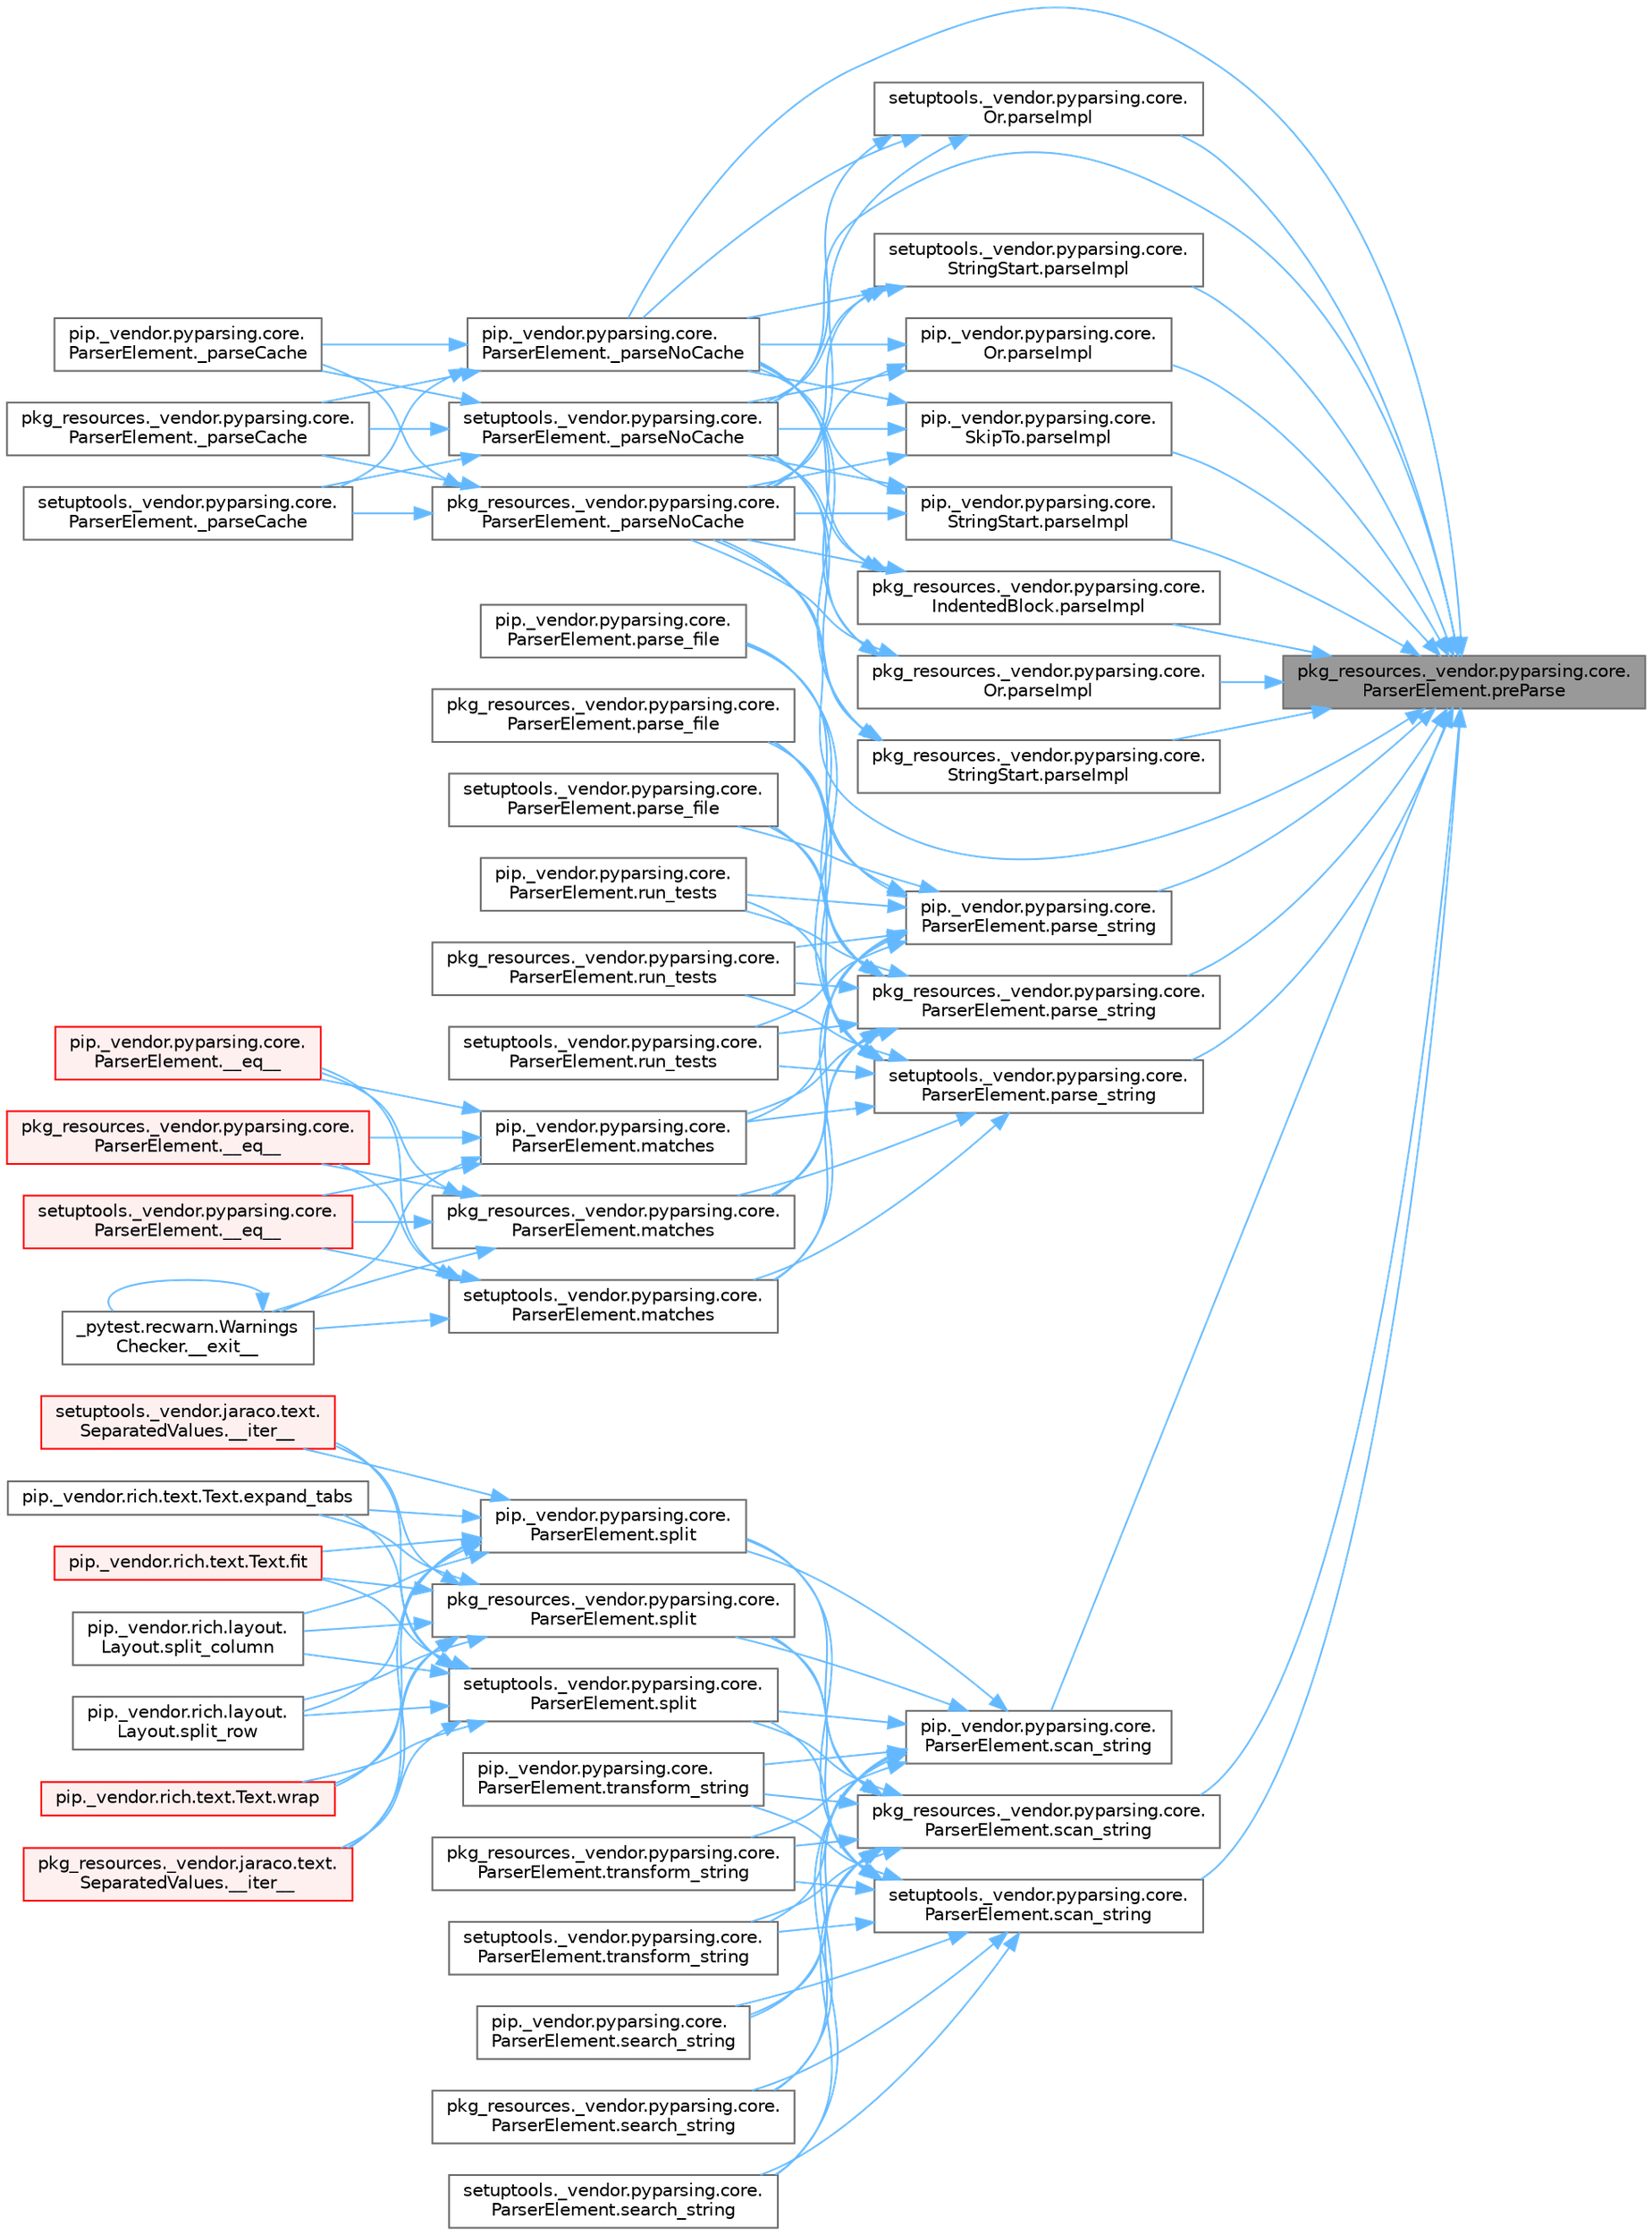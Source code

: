 digraph "pkg_resources._vendor.pyparsing.core.ParserElement.preParse"
{
 // LATEX_PDF_SIZE
  bgcolor="transparent";
  edge [fontname=Helvetica,fontsize=10,labelfontname=Helvetica,labelfontsize=10];
  node [fontname=Helvetica,fontsize=10,shape=box,height=0.2,width=0.4];
  rankdir="RL";
  Node1 [id="Node000001",label="pkg_resources._vendor.pyparsing.core.\lParserElement.preParse",height=0.2,width=0.4,color="gray40", fillcolor="grey60", style="filled", fontcolor="black",tooltip=" "];
  Node1 -> Node2 [id="edge1_Node000001_Node000002",dir="back",color="steelblue1",style="solid",tooltip=" "];
  Node2 [id="Node000002",label="pip._vendor.pyparsing.core.\lParserElement._parseNoCache",height=0.2,width=0.4,color="grey40", fillcolor="white", style="filled",URL="$classpip_1_1__vendor_1_1pyparsing_1_1core_1_1_parser_element.html#af319bff1f8ae463c29689bc902788e50",tooltip=" "];
  Node2 -> Node3 [id="edge2_Node000002_Node000003",dir="back",color="steelblue1",style="solid",tooltip=" "];
  Node3 [id="Node000003",label="pip._vendor.pyparsing.core.\lParserElement._parseCache",height=0.2,width=0.4,color="grey40", fillcolor="white", style="filled",URL="$classpip_1_1__vendor_1_1pyparsing_1_1core_1_1_parser_element.html#a5614d581e42d84b716b0dcab98157c88",tooltip=" "];
  Node2 -> Node4 [id="edge3_Node000002_Node000004",dir="back",color="steelblue1",style="solid",tooltip=" "];
  Node4 [id="Node000004",label="pkg_resources._vendor.pyparsing.core.\lParserElement._parseCache",height=0.2,width=0.4,color="grey40", fillcolor="white", style="filled",URL="$classpkg__resources_1_1__vendor_1_1pyparsing_1_1core_1_1_parser_element.html#a1a69c7785a92769109263bd940ab37ae",tooltip=" "];
  Node2 -> Node5 [id="edge4_Node000002_Node000005",dir="back",color="steelblue1",style="solid",tooltip=" "];
  Node5 [id="Node000005",label="setuptools._vendor.pyparsing.core.\lParserElement._parseCache",height=0.2,width=0.4,color="grey40", fillcolor="white", style="filled",URL="$classsetuptools_1_1__vendor_1_1pyparsing_1_1core_1_1_parser_element.html#aad2d74190c4edf9d86294fe1907cffba",tooltip=" "];
  Node1 -> Node6 [id="edge5_Node000001_Node000006",dir="back",color="steelblue1",style="solid",tooltip=" "];
  Node6 [id="Node000006",label="pkg_resources._vendor.pyparsing.core.\lParserElement._parseNoCache",height=0.2,width=0.4,color="grey40", fillcolor="white", style="filled",URL="$classpkg__resources_1_1__vendor_1_1pyparsing_1_1core_1_1_parser_element.html#ae74acbecf9daa6eccbb3c02112745915",tooltip=" "];
  Node6 -> Node3 [id="edge6_Node000006_Node000003",dir="back",color="steelblue1",style="solid",tooltip=" "];
  Node6 -> Node4 [id="edge7_Node000006_Node000004",dir="back",color="steelblue1",style="solid",tooltip=" "];
  Node6 -> Node5 [id="edge8_Node000006_Node000005",dir="back",color="steelblue1",style="solid",tooltip=" "];
  Node1 -> Node7 [id="edge9_Node000001_Node000007",dir="back",color="steelblue1",style="solid",tooltip=" "];
  Node7 [id="Node000007",label="setuptools._vendor.pyparsing.core.\lParserElement._parseNoCache",height=0.2,width=0.4,color="grey40", fillcolor="white", style="filled",URL="$classsetuptools_1_1__vendor_1_1pyparsing_1_1core_1_1_parser_element.html#ac87deeca77414208ea7ac3e6f23accc5",tooltip=" "];
  Node7 -> Node3 [id="edge10_Node000007_Node000003",dir="back",color="steelblue1",style="solid",tooltip=" "];
  Node7 -> Node4 [id="edge11_Node000007_Node000004",dir="back",color="steelblue1",style="solid",tooltip=" "];
  Node7 -> Node5 [id="edge12_Node000007_Node000005",dir="back",color="steelblue1",style="solid",tooltip=" "];
  Node1 -> Node8 [id="edge13_Node000001_Node000008",dir="back",color="steelblue1",style="solid",tooltip=" "];
  Node8 [id="Node000008",label="pip._vendor.pyparsing.core.\lParserElement.parse_string",height=0.2,width=0.4,color="grey40", fillcolor="white", style="filled",URL="$classpip_1_1__vendor_1_1pyparsing_1_1core_1_1_parser_element.html#ac17206f98799aeb9149ef0873423fb3d",tooltip=" "];
  Node8 -> Node9 [id="edge14_Node000008_Node000009",dir="back",color="steelblue1",style="solid",tooltip=" "];
  Node9 [id="Node000009",label="pip._vendor.pyparsing.core.\lParserElement.matches",height=0.2,width=0.4,color="grey40", fillcolor="white", style="filled",URL="$classpip_1_1__vendor_1_1pyparsing_1_1core_1_1_parser_element.html#a506dbc15b395eb36dc4f6cbc0fdf143a",tooltip=" "];
  Node9 -> Node10 [id="edge15_Node000009_Node000010",dir="back",color="steelblue1",style="solid",tooltip=" "];
  Node10 [id="Node000010",label="pip._vendor.pyparsing.core.\lParserElement.__eq__",height=0.2,width=0.4,color="red", fillcolor="#FFF0F0", style="filled",URL="$classpip_1_1__vendor_1_1pyparsing_1_1core_1_1_parser_element.html#a56ccd877aaaa23f3bf1adb7bcc0b46ec",tooltip=" "];
  Node9 -> Node19 [id="edge16_Node000009_Node000019",dir="back",color="steelblue1",style="solid",tooltip=" "];
  Node19 [id="Node000019",label="pkg_resources._vendor.pyparsing.core.\lParserElement.__eq__",height=0.2,width=0.4,color="red", fillcolor="#FFF0F0", style="filled",URL="$classpkg__resources_1_1__vendor_1_1pyparsing_1_1core_1_1_parser_element.html#a7a018d9eabb371a3a8cbeff784e873eb",tooltip=" "];
  Node9 -> Node20 [id="edge17_Node000009_Node000020",dir="back",color="steelblue1",style="solid",tooltip=" "];
  Node20 [id="Node000020",label="setuptools._vendor.pyparsing.core.\lParserElement.__eq__",height=0.2,width=0.4,color="red", fillcolor="#FFF0F0", style="filled",URL="$classsetuptools_1_1__vendor_1_1pyparsing_1_1core_1_1_parser_element.html#a2fba49725ed4d403a97bf0955a516d7a",tooltip=" "];
  Node9 -> Node21 [id="edge18_Node000009_Node000021",dir="back",color="steelblue1",style="solid",tooltip=" "];
  Node21 [id="Node000021",label="_pytest.recwarn.Warnings\lChecker.__exit__",height=0.2,width=0.4,color="grey40", fillcolor="white", style="filled",URL="$class__pytest_1_1recwarn_1_1_warnings_checker.html#adbd5f497538ea80f1d35b87e75c055a8",tooltip=" "];
  Node21 -> Node21 [id="edge19_Node000021_Node000021",dir="back",color="steelblue1",style="solid",tooltip=" "];
  Node8 -> Node22 [id="edge20_Node000008_Node000022",dir="back",color="steelblue1",style="solid",tooltip=" "];
  Node22 [id="Node000022",label="pkg_resources._vendor.pyparsing.core.\lParserElement.matches",height=0.2,width=0.4,color="grey40", fillcolor="white", style="filled",URL="$classpkg__resources_1_1__vendor_1_1pyparsing_1_1core_1_1_parser_element.html#a83b843cc10043a223825a7b6ee2bf3ed",tooltip=" "];
  Node22 -> Node10 [id="edge21_Node000022_Node000010",dir="back",color="steelblue1",style="solid",tooltip=" "];
  Node22 -> Node19 [id="edge22_Node000022_Node000019",dir="back",color="steelblue1",style="solid",tooltip=" "];
  Node22 -> Node20 [id="edge23_Node000022_Node000020",dir="back",color="steelblue1",style="solid",tooltip=" "];
  Node22 -> Node21 [id="edge24_Node000022_Node000021",dir="back",color="steelblue1",style="solid",tooltip=" "];
  Node8 -> Node23 [id="edge25_Node000008_Node000023",dir="back",color="steelblue1",style="solid",tooltip=" "];
  Node23 [id="Node000023",label="setuptools._vendor.pyparsing.core.\lParserElement.matches",height=0.2,width=0.4,color="grey40", fillcolor="white", style="filled",URL="$classsetuptools_1_1__vendor_1_1pyparsing_1_1core_1_1_parser_element.html#a340c5dbbc0054029fa245e398f694e14",tooltip=" "];
  Node23 -> Node10 [id="edge26_Node000023_Node000010",dir="back",color="steelblue1",style="solid",tooltip=" "];
  Node23 -> Node19 [id="edge27_Node000023_Node000019",dir="back",color="steelblue1",style="solid",tooltip=" "];
  Node23 -> Node20 [id="edge28_Node000023_Node000020",dir="back",color="steelblue1",style="solid",tooltip=" "];
  Node23 -> Node21 [id="edge29_Node000023_Node000021",dir="back",color="steelblue1",style="solid",tooltip=" "];
  Node8 -> Node24 [id="edge30_Node000008_Node000024",dir="back",color="steelblue1",style="solid",tooltip=" "];
  Node24 [id="Node000024",label="pip._vendor.pyparsing.core.\lParserElement.parse_file",height=0.2,width=0.4,color="grey40", fillcolor="white", style="filled",URL="$classpip_1_1__vendor_1_1pyparsing_1_1core_1_1_parser_element.html#a161e1fa167881e4e3fa9f26155612ed1",tooltip=" "];
  Node8 -> Node25 [id="edge31_Node000008_Node000025",dir="back",color="steelblue1",style="solid",tooltip=" "];
  Node25 [id="Node000025",label="pkg_resources._vendor.pyparsing.core.\lParserElement.parse_file",height=0.2,width=0.4,color="grey40", fillcolor="white", style="filled",URL="$classpkg__resources_1_1__vendor_1_1pyparsing_1_1core_1_1_parser_element.html#a4b7f81ada4824fcac02e6fae60e97154",tooltip=" "];
  Node8 -> Node26 [id="edge32_Node000008_Node000026",dir="back",color="steelblue1",style="solid",tooltip=" "];
  Node26 [id="Node000026",label="setuptools._vendor.pyparsing.core.\lParserElement.parse_file",height=0.2,width=0.4,color="grey40", fillcolor="white", style="filled",URL="$classsetuptools_1_1__vendor_1_1pyparsing_1_1core_1_1_parser_element.html#a8f9b8fccb7fc5a55bc10cb3ab46cf419",tooltip=" "];
  Node8 -> Node27 [id="edge33_Node000008_Node000027",dir="back",color="steelblue1",style="solid",tooltip=" "];
  Node27 [id="Node000027",label="pip._vendor.pyparsing.core.\lParserElement.run_tests",height=0.2,width=0.4,color="grey40", fillcolor="white", style="filled",URL="$classpip_1_1__vendor_1_1pyparsing_1_1core_1_1_parser_element.html#a35107e02c57a82575247354b2ffe5d63",tooltip=" "];
  Node8 -> Node28 [id="edge34_Node000008_Node000028",dir="back",color="steelblue1",style="solid",tooltip=" "];
  Node28 [id="Node000028",label="pkg_resources._vendor.pyparsing.core.\lParserElement.run_tests",height=0.2,width=0.4,color="grey40", fillcolor="white", style="filled",URL="$classpkg__resources_1_1__vendor_1_1pyparsing_1_1core_1_1_parser_element.html#a10e2c2c94b6bedd4a9bac706beb1f8e4",tooltip=" "];
  Node8 -> Node29 [id="edge35_Node000008_Node000029",dir="back",color="steelblue1",style="solid",tooltip=" "];
  Node29 [id="Node000029",label="setuptools._vendor.pyparsing.core.\lParserElement.run_tests",height=0.2,width=0.4,color="grey40", fillcolor="white", style="filled",URL="$classsetuptools_1_1__vendor_1_1pyparsing_1_1core_1_1_parser_element.html#a67d4875fb1c02837aae5bb1e763532ba",tooltip=" "];
  Node1 -> Node30 [id="edge36_Node000001_Node000030",dir="back",color="steelblue1",style="solid",tooltip=" "];
  Node30 [id="Node000030",label="pkg_resources._vendor.pyparsing.core.\lParserElement.parse_string",height=0.2,width=0.4,color="grey40", fillcolor="white", style="filled",URL="$classpkg__resources_1_1__vendor_1_1pyparsing_1_1core_1_1_parser_element.html#a8c3e947b9af4425a1b7f4c8db034a549",tooltip=" "];
  Node30 -> Node9 [id="edge37_Node000030_Node000009",dir="back",color="steelblue1",style="solid",tooltip=" "];
  Node30 -> Node22 [id="edge38_Node000030_Node000022",dir="back",color="steelblue1",style="solid",tooltip=" "];
  Node30 -> Node23 [id="edge39_Node000030_Node000023",dir="back",color="steelblue1",style="solid",tooltip=" "];
  Node30 -> Node24 [id="edge40_Node000030_Node000024",dir="back",color="steelblue1",style="solid",tooltip=" "];
  Node30 -> Node25 [id="edge41_Node000030_Node000025",dir="back",color="steelblue1",style="solid",tooltip=" "];
  Node30 -> Node26 [id="edge42_Node000030_Node000026",dir="back",color="steelblue1",style="solid",tooltip=" "];
  Node30 -> Node27 [id="edge43_Node000030_Node000027",dir="back",color="steelblue1",style="solid",tooltip=" "];
  Node30 -> Node28 [id="edge44_Node000030_Node000028",dir="back",color="steelblue1",style="solid",tooltip=" "];
  Node30 -> Node29 [id="edge45_Node000030_Node000029",dir="back",color="steelblue1",style="solid",tooltip=" "];
  Node1 -> Node31 [id="edge46_Node000001_Node000031",dir="back",color="steelblue1",style="solid",tooltip=" "];
  Node31 [id="Node000031",label="setuptools._vendor.pyparsing.core.\lParserElement.parse_string",height=0.2,width=0.4,color="grey40", fillcolor="white", style="filled",URL="$classsetuptools_1_1__vendor_1_1pyparsing_1_1core_1_1_parser_element.html#a4bceb4c6190dd0bd2ea4c6ef9e8fe6f9",tooltip=" "];
  Node31 -> Node9 [id="edge47_Node000031_Node000009",dir="back",color="steelblue1",style="solid",tooltip=" "];
  Node31 -> Node22 [id="edge48_Node000031_Node000022",dir="back",color="steelblue1",style="solid",tooltip=" "];
  Node31 -> Node23 [id="edge49_Node000031_Node000023",dir="back",color="steelblue1",style="solid",tooltip=" "];
  Node31 -> Node24 [id="edge50_Node000031_Node000024",dir="back",color="steelblue1",style="solid",tooltip=" "];
  Node31 -> Node25 [id="edge51_Node000031_Node000025",dir="back",color="steelblue1",style="solid",tooltip=" "];
  Node31 -> Node26 [id="edge52_Node000031_Node000026",dir="back",color="steelblue1",style="solid",tooltip=" "];
  Node31 -> Node27 [id="edge53_Node000031_Node000027",dir="back",color="steelblue1",style="solid",tooltip=" "];
  Node31 -> Node28 [id="edge54_Node000031_Node000028",dir="back",color="steelblue1",style="solid",tooltip=" "];
  Node31 -> Node29 [id="edge55_Node000031_Node000029",dir="back",color="steelblue1",style="solid",tooltip=" "];
  Node1 -> Node32 [id="edge56_Node000001_Node000032",dir="back",color="steelblue1",style="solid",tooltip=" "];
  Node32 [id="Node000032",label="pip._vendor.pyparsing.core.\lOr.parseImpl",height=0.2,width=0.4,color="grey40", fillcolor="white", style="filled",URL="$classpip_1_1__vendor_1_1pyparsing_1_1core_1_1_or.html#aa87fa541bf2e82791e105dbf64c79958",tooltip=" "];
  Node32 -> Node2 [id="edge57_Node000032_Node000002",dir="back",color="steelblue1",style="solid",tooltip=" "];
  Node32 -> Node6 [id="edge58_Node000032_Node000006",dir="back",color="steelblue1",style="solid",tooltip=" "];
  Node32 -> Node7 [id="edge59_Node000032_Node000007",dir="back",color="steelblue1",style="solid",tooltip=" "];
  Node1 -> Node33 [id="edge60_Node000001_Node000033",dir="back",color="steelblue1",style="solid",tooltip=" "];
  Node33 [id="Node000033",label="pip._vendor.pyparsing.core.\lSkipTo.parseImpl",height=0.2,width=0.4,color="grey40", fillcolor="white", style="filled",URL="$classpip_1_1__vendor_1_1pyparsing_1_1core_1_1_skip_to.html#affdf1659343a347cd9853247ed2cfc37",tooltip=" "];
  Node33 -> Node2 [id="edge61_Node000033_Node000002",dir="back",color="steelblue1",style="solid",tooltip=" "];
  Node33 -> Node6 [id="edge62_Node000033_Node000006",dir="back",color="steelblue1",style="solid",tooltip=" "];
  Node33 -> Node7 [id="edge63_Node000033_Node000007",dir="back",color="steelblue1",style="solid",tooltip=" "];
  Node1 -> Node34 [id="edge64_Node000001_Node000034",dir="back",color="steelblue1",style="solid",tooltip=" "];
  Node34 [id="Node000034",label="pip._vendor.pyparsing.core.\lStringStart.parseImpl",height=0.2,width=0.4,color="grey40", fillcolor="white", style="filled",URL="$classpip_1_1__vendor_1_1pyparsing_1_1core_1_1_string_start.html#ade7d9a10260522396b9756347737ec21",tooltip=" "];
  Node34 -> Node2 [id="edge65_Node000034_Node000002",dir="back",color="steelblue1",style="solid",tooltip=" "];
  Node34 -> Node6 [id="edge66_Node000034_Node000006",dir="back",color="steelblue1",style="solid",tooltip=" "];
  Node34 -> Node7 [id="edge67_Node000034_Node000007",dir="back",color="steelblue1",style="solid",tooltip=" "];
  Node1 -> Node35 [id="edge68_Node000001_Node000035",dir="back",color="steelblue1",style="solid",tooltip=" "];
  Node35 [id="Node000035",label="pkg_resources._vendor.pyparsing.core.\lIndentedBlock.parseImpl",height=0.2,width=0.4,color="grey40", fillcolor="white", style="filled",URL="$classpkg__resources_1_1__vendor_1_1pyparsing_1_1core_1_1_indented_block.html#a832e80a7ba0390c3f34ec7820642cbef",tooltip=" "];
  Node35 -> Node2 [id="edge69_Node000035_Node000002",dir="back",color="steelblue1",style="solid",tooltip=" "];
  Node35 -> Node6 [id="edge70_Node000035_Node000006",dir="back",color="steelblue1",style="solid",tooltip=" "];
  Node35 -> Node7 [id="edge71_Node000035_Node000007",dir="back",color="steelblue1",style="solid",tooltip=" "];
  Node1 -> Node36 [id="edge72_Node000001_Node000036",dir="back",color="steelblue1",style="solid",tooltip=" "];
  Node36 [id="Node000036",label="pkg_resources._vendor.pyparsing.core.\lOr.parseImpl",height=0.2,width=0.4,color="grey40", fillcolor="white", style="filled",URL="$classpkg__resources_1_1__vendor_1_1pyparsing_1_1core_1_1_or.html#ac0f75d008ee21a51ac9335d208258709",tooltip=" "];
  Node36 -> Node2 [id="edge73_Node000036_Node000002",dir="back",color="steelblue1",style="solid",tooltip=" "];
  Node36 -> Node6 [id="edge74_Node000036_Node000006",dir="back",color="steelblue1",style="solid",tooltip=" "];
  Node36 -> Node7 [id="edge75_Node000036_Node000007",dir="back",color="steelblue1",style="solid",tooltip=" "];
  Node1 -> Node37 [id="edge76_Node000001_Node000037",dir="back",color="steelblue1",style="solid",tooltip=" "];
  Node37 [id="Node000037",label="pkg_resources._vendor.pyparsing.core.\lStringStart.parseImpl",height=0.2,width=0.4,color="grey40", fillcolor="white", style="filled",URL="$classpkg__resources_1_1__vendor_1_1pyparsing_1_1core_1_1_string_start.html#a1a21abfeee7fd1a296470cf986211dfb",tooltip=" "];
  Node37 -> Node2 [id="edge77_Node000037_Node000002",dir="back",color="steelblue1",style="solid",tooltip=" "];
  Node37 -> Node6 [id="edge78_Node000037_Node000006",dir="back",color="steelblue1",style="solid",tooltip=" "];
  Node37 -> Node7 [id="edge79_Node000037_Node000007",dir="back",color="steelblue1",style="solid",tooltip=" "];
  Node1 -> Node38 [id="edge80_Node000001_Node000038",dir="back",color="steelblue1",style="solid",tooltip=" "];
  Node38 [id="Node000038",label="setuptools._vendor.pyparsing.core.\lOr.parseImpl",height=0.2,width=0.4,color="grey40", fillcolor="white", style="filled",URL="$classsetuptools_1_1__vendor_1_1pyparsing_1_1core_1_1_or.html#a1048310b5490fae52af640ad0c0e8713",tooltip=" "];
  Node38 -> Node2 [id="edge81_Node000038_Node000002",dir="back",color="steelblue1",style="solid",tooltip=" "];
  Node38 -> Node6 [id="edge82_Node000038_Node000006",dir="back",color="steelblue1",style="solid",tooltip=" "];
  Node38 -> Node7 [id="edge83_Node000038_Node000007",dir="back",color="steelblue1",style="solid",tooltip=" "];
  Node1 -> Node39 [id="edge84_Node000001_Node000039",dir="back",color="steelblue1",style="solid",tooltip=" "];
  Node39 [id="Node000039",label="setuptools._vendor.pyparsing.core.\lStringStart.parseImpl",height=0.2,width=0.4,color="grey40", fillcolor="white", style="filled",URL="$classsetuptools_1_1__vendor_1_1pyparsing_1_1core_1_1_string_start.html#a9da67c63addf96d553d7b5bb1cf85907",tooltip=" "];
  Node39 -> Node2 [id="edge85_Node000039_Node000002",dir="back",color="steelblue1",style="solid",tooltip=" "];
  Node39 -> Node6 [id="edge86_Node000039_Node000006",dir="back",color="steelblue1",style="solid",tooltip=" "];
  Node39 -> Node7 [id="edge87_Node000039_Node000007",dir="back",color="steelblue1",style="solid",tooltip=" "];
  Node1 -> Node40 [id="edge88_Node000001_Node000040",dir="back",color="steelblue1",style="solid",tooltip=" "];
  Node40 [id="Node000040",label="pip._vendor.pyparsing.core.\lParserElement.scan_string",height=0.2,width=0.4,color="grey40", fillcolor="white", style="filled",URL="$classpip_1_1__vendor_1_1pyparsing_1_1core_1_1_parser_element.html#a0a066b31d55597f3b2ac426eab0ef7a8",tooltip=" "];
  Node40 -> Node41 [id="edge89_Node000040_Node000041",dir="back",color="steelblue1",style="solid",tooltip=" "];
  Node41 [id="Node000041",label="pip._vendor.pyparsing.core.\lParserElement.search_string",height=0.2,width=0.4,color="grey40", fillcolor="white", style="filled",URL="$classpip_1_1__vendor_1_1pyparsing_1_1core_1_1_parser_element.html#a5a83c9e97aad458cf36ecb2cbc451703",tooltip=" "];
  Node40 -> Node42 [id="edge90_Node000040_Node000042",dir="back",color="steelblue1",style="solid",tooltip=" "];
  Node42 [id="Node000042",label="pkg_resources._vendor.pyparsing.core.\lParserElement.search_string",height=0.2,width=0.4,color="grey40", fillcolor="white", style="filled",URL="$classpkg__resources_1_1__vendor_1_1pyparsing_1_1core_1_1_parser_element.html#a4b5b9d98014537f14aa58afb241fb421",tooltip=" "];
  Node40 -> Node43 [id="edge91_Node000040_Node000043",dir="back",color="steelblue1",style="solid",tooltip=" "];
  Node43 [id="Node000043",label="setuptools._vendor.pyparsing.core.\lParserElement.search_string",height=0.2,width=0.4,color="grey40", fillcolor="white", style="filled",URL="$classsetuptools_1_1__vendor_1_1pyparsing_1_1core_1_1_parser_element.html#afd39623fe4bffcc694a482c83b93fd06",tooltip=" "];
  Node40 -> Node44 [id="edge92_Node000040_Node000044",dir="back",color="steelblue1",style="solid",tooltip=" "];
  Node44 [id="Node000044",label="pip._vendor.pyparsing.core.\lParserElement.split",height=0.2,width=0.4,color="grey40", fillcolor="white", style="filled",URL="$classpip_1_1__vendor_1_1pyparsing_1_1core_1_1_parser_element.html#a4d8b15e96c35f49dd311c05519c05b48",tooltip=" "];
  Node44 -> Node45 [id="edge93_Node000044_Node000045",dir="back",color="steelblue1",style="solid",tooltip=" "];
  Node45 [id="Node000045",label="pkg_resources._vendor.jaraco.text.\lSeparatedValues.__iter__",height=0.2,width=0.4,color="red", fillcolor="#FFF0F0", style="filled",URL="$classpkg__resources_1_1__vendor_1_1jaraco_1_1text_1_1_separated_values.html#ae665618e2d60d71ccc38017f931e77c0",tooltip=" "];
  Node44 -> Node48 [id="edge94_Node000044_Node000048",dir="back",color="steelblue1",style="solid",tooltip=" "];
  Node48 [id="Node000048",label="setuptools._vendor.jaraco.text.\lSeparatedValues.__iter__",height=0.2,width=0.4,color="red", fillcolor="#FFF0F0", style="filled",URL="$classsetuptools_1_1__vendor_1_1jaraco_1_1text_1_1_separated_values.html#a386e671741e35885b3566fcdabc8d893",tooltip=" "];
  Node44 -> Node49 [id="edge95_Node000044_Node000049",dir="back",color="steelblue1",style="solid",tooltip=" "];
  Node49 [id="Node000049",label="pip._vendor.rich.text.Text.expand_tabs",height=0.2,width=0.4,color="grey40", fillcolor="white", style="filled",URL="$classpip_1_1__vendor_1_1rich_1_1text_1_1_text.html#ad9f65ecb5a2b9b55648d525a0a58c947",tooltip=" "];
  Node44 -> Node50 [id="edge96_Node000044_Node000050",dir="back",color="steelblue1",style="solid",tooltip=" "];
  Node50 [id="Node000050",label="pip._vendor.rich.text.Text.fit",height=0.2,width=0.4,color="red", fillcolor="#FFF0F0", style="filled",URL="$classpip_1_1__vendor_1_1rich_1_1text_1_1_text.html#a1adda7f6546fb3592d473f95d0ca17b2",tooltip=" "];
  Node44 -> Node52 [id="edge97_Node000044_Node000052",dir="back",color="steelblue1",style="solid",tooltip=" "];
  Node52 [id="Node000052",label="pip._vendor.rich.layout.\lLayout.split_column",height=0.2,width=0.4,color="grey40", fillcolor="white", style="filled",URL="$classpip_1_1__vendor_1_1rich_1_1layout_1_1_layout.html#a69f88aaf1450a946026f16620d205fa4",tooltip=" "];
  Node44 -> Node53 [id="edge98_Node000044_Node000053",dir="back",color="steelblue1",style="solid",tooltip=" "];
  Node53 [id="Node000053",label="pip._vendor.rich.layout.\lLayout.split_row",height=0.2,width=0.4,color="grey40", fillcolor="white", style="filled",URL="$classpip_1_1__vendor_1_1rich_1_1layout_1_1_layout.html#a53ef6123a224b46255a62eb4e02a506e",tooltip=" "];
  Node44 -> Node54 [id="edge99_Node000044_Node000054",dir="back",color="steelblue1",style="solid",tooltip=" "];
  Node54 [id="Node000054",label="pip._vendor.rich.text.Text.wrap",height=0.2,width=0.4,color="red", fillcolor="#FFF0F0", style="filled",URL="$classpip_1_1__vendor_1_1rich_1_1text_1_1_text.html#a1b5e03c8ff260ff99dd5cbf8ff675dd1",tooltip=" "];
  Node40 -> Node3208 [id="edge100_Node000040_Node003208",dir="back",color="steelblue1",style="solid",tooltip=" "];
  Node3208 [id="Node003208",label="pkg_resources._vendor.pyparsing.core.\lParserElement.split",height=0.2,width=0.4,color="grey40", fillcolor="white", style="filled",URL="$classpkg__resources_1_1__vendor_1_1pyparsing_1_1core_1_1_parser_element.html#a194801602eaab7fd2483d6a6ef7335b7",tooltip=" "];
  Node3208 -> Node45 [id="edge101_Node003208_Node000045",dir="back",color="steelblue1",style="solid",tooltip=" "];
  Node3208 -> Node48 [id="edge102_Node003208_Node000048",dir="back",color="steelblue1",style="solid",tooltip=" "];
  Node3208 -> Node49 [id="edge103_Node003208_Node000049",dir="back",color="steelblue1",style="solid",tooltip=" "];
  Node3208 -> Node50 [id="edge104_Node003208_Node000050",dir="back",color="steelblue1",style="solid",tooltip=" "];
  Node3208 -> Node52 [id="edge105_Node003208_Node000052",dir="back",color="steelblue1",style="solid",tooltip=" "];
  Node3208 -> Node53 [id="edge106_Node003208_Node000053",dir="back",color="steelblue1",style="solid",tooltip=" "];
  Node3208 -> Node54 [id="edge107_Node003208_Node000054",dir="back",color="steelblue1",style="solid",tooltip=" "];
  Node40 -> Node3209 [id="edge108_Node000040_Node003209",dir="back",color="steelblue1",style="solid",tooltip=" "];
  Node3209 [id="Node003209",label="setuptools._vendor.pyparsing.core.\lParserElement.split",height=0.2,width=0.4,color="grey40", fillcolor="white", style="filled",URL="$classsetuptools_1_1__vendor_1_1pyparsing_1_1core_1_1_parser_element.html#a851b91f91735a7984ff943924b8f5e53",tooltip=" "];
  Node3209 -> Node45 [id="edge109_Node003209_Node000045",dir="back",color="steelblue1",style="solid",tooltip=" "];
  Node3209 -> Node48 [id="edge110_Node003209_Node000048",dir="back",color="steelblue1",style="solid",tooltip=" "];
  Node3209 -> Node49 [id="edge111_Node003209_Node000049",dir="back",color="steelblue1",style="solid",tooltip=" "];
  Node3209 -> Node50 [id="edge112_Node003209_Node000050",dir="back",color="steelblue1",style="solid",tooltip=" "];
  Node3209 -> Node52 [id="edge113_Node003209_Node000052",dir="back",color="steelblue1",style="solid",tooltip=" "];
  Node3209 -> Node53 [id="edge114_Node003209_Node000053",dir="back",color="steelblue1",style="solid",tooltip=" "];
  Node3209 -> Node54 [id="edge115_Node003209_Node000054",dir="back",color="steelblue1",style="solid",tooltip=" "];
  Node40 -> Node3210 [id="edge116_Node000040_Node003210",dir="back",color="steelblue1",style="solid",tooltip=" "];
  Node3210 [id="Node003210",label="pip._vendor.pyparsing.core.\lParserElement.transform_string",height=0.2,width=0.4,color="grey40", fillcolor="white", style="filled",URL="$classpip_1_1__vendor_1_1pyparsing_1_1core_1_1_parser_element.html#a566e130123a0445b27338a6e3ec60f19",tooltip=" "];
  Node40 -> Node3211 [id="edge117_Node000040_Node003211",dir="back",color="steelblue1",style="solid",tooltip=" "];
  Node3211 [id="Node003211",label="pkg_resources._vendor.pyparsing.core.\lParserElement.transform_string",height=0.2,width=0.4,color="grey40", fillcolor="white", style="filled",URL="$classpkg__resources_1_1__vendor_1_1pyparsing_1_1core_1_1_parser_element.html#a71a727a6ccd055ebf3c32601140ed804",tooltip=" "];
  Node40 -> Node3212 [id="edge118_Node000040_Node003212",dir="back",color="steelblue1",style="solid",tooltip=" "];
  Node3212 [id="Node003212",label="setuptools._vendor.pyparsing.core.\lParserElement.transform_string",height=0.2,width=0.4,color="grey40", fillcolor="white", style="filled",URL="$classsetuptools_1_1__vendor_1_1pyparsing_1_1core_1_1_parser_element.html#a23d5d123f33508735ec8eefe96840071",tooltip=" "];
  Node1 -> Node3213 [id="edge119_Node000001_Node003213",dir="back",color="steelblue1",style="solid",tooltip=" "];
  Node3213 [id="Node003213",label="pkg_resources._vendor.pyparsing.core.\lParserElement.scan_string",height=0.2,width=0.4,color="grey40", fillcolor="white", style="filled",URL="$classpkg__resources_1_1__vendor_1_1pyparsing_1_1core_1_1_parser_element.html#a72c2c28e4b4d308fb917b19795da3b31",tooltip=" "];
  Node3213 -> Node41 [id="edge120_Node003213_Node000041",dir="back",color="steelblue1",style="solid",tooltip=" "];
  Node3213 -> Node42 [id="edge121_Node003213_Node000042",dir="back",color="steelblue1",style="solid",tooltip=" "];
  Node3213 -> Node43 [id="edge122_Node003213_Node000043",dir="back",color="steelblue1",style="solid",tooltip=" "];
  Node3213 -> Node44 [id="edge123_Node003213_Node000044",dir="back",color="steelblue1",style="solid",tooltip=" "];
  Node3213 -> Node3208 [id="edge124_Node003213_Node003208",dir="back",color="steelblue1",style="solid",tooltip=" "];
  Node3213 -> Node3209 [id="edge125_Node003213_Node003209",dir="back",color="steelblue1",style="solid",tooltip=" "];
  Node3213 -> Node3210 [id="edge126_Node003213_Node003210",dir="back",color="steelblue1",style="solid",tooltip=" "];
  Node3213 -> Node3211 [id="edge127_Node003213_Node003211",dir="back",color="steelblue1",style="solid",tooltip=" "];
  Node3213 -> Node3212 [id="edge128_Node003213_Node003212",dir="back",color="steelblue1",style="solid",tooltip=" "];
  Node1 -> Node3214 [id="edge129_Node000001_Node003214",dir="back",color="steelblue1",style="solid",tooltip=" "];
  Node3214 [id="Node003214",label="setuptools._vendor.pyparsing.core.\lParserElement.scan_string",height=0.2,width=0.4,color="grey40", fillcolor="white", style="filled",URL="$classsetuptools_1_1__vendor_1_1pyparsing_1_1core_1_1_parser_element.html#a1e2aa4fc1e0debef9f876b7e1ccbfb62",tooltip=" "];
  Node3214 -> Node41 [id="edge130_Node003214_Node000041",dir="back",color="steelblue1",style="solid",tooltip=" "];
  Node3214 -> Node42 [id="edge131_Node003214_Node000042",dir="back",color="steelblue1",style="solid",tooltip=" "];
  Node3214 -> Node43 [id="edge132_Node003214_Node000043",dir="back",color="steelblue1",style="solid",tooltip=" "];
  Node3214 -> Node44 [id="edge133_Node003214_Node000044",dir="back",color="steelblue1",style="solid",tooltip=" "];
  Node3214 -> Node3208 [id="edge134_Node003214_Node003208",dir="back",color="steelblue1",style="solid",tooltip=" "];
  Node3214 -> Node3209 [id="edge135_Node003214_Node003209",dir="back",color="steelblue1",style="solid",tooltip=" "];
  Node3214 -> Node3210 [id="edge136_Node003214_Node003210",dir="back",color="steelblue1",style="solid",tooltip=" "];
  Node3214 -> Node3211 [id="edge137_Node003214_Node003211",dir="back",color="steelblue1",style="solid",tooltip=" "];
  Node3214 -> Node3212 [id="edge138_Node003214_Node003212",dir="back",color="steelblue1",style="solid",tooltip=" "];
}
